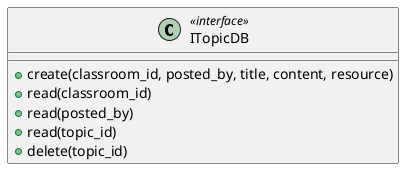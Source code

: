 @startuml iTopicDB
class ITopicDB <<interface>> {
    + create(classroom_id, posted_by, title, content, resource)
    + read(classroom_id)
    + read(posted_by)
    + read(topic_id)
    + delete(topic_id)
}
@enduml